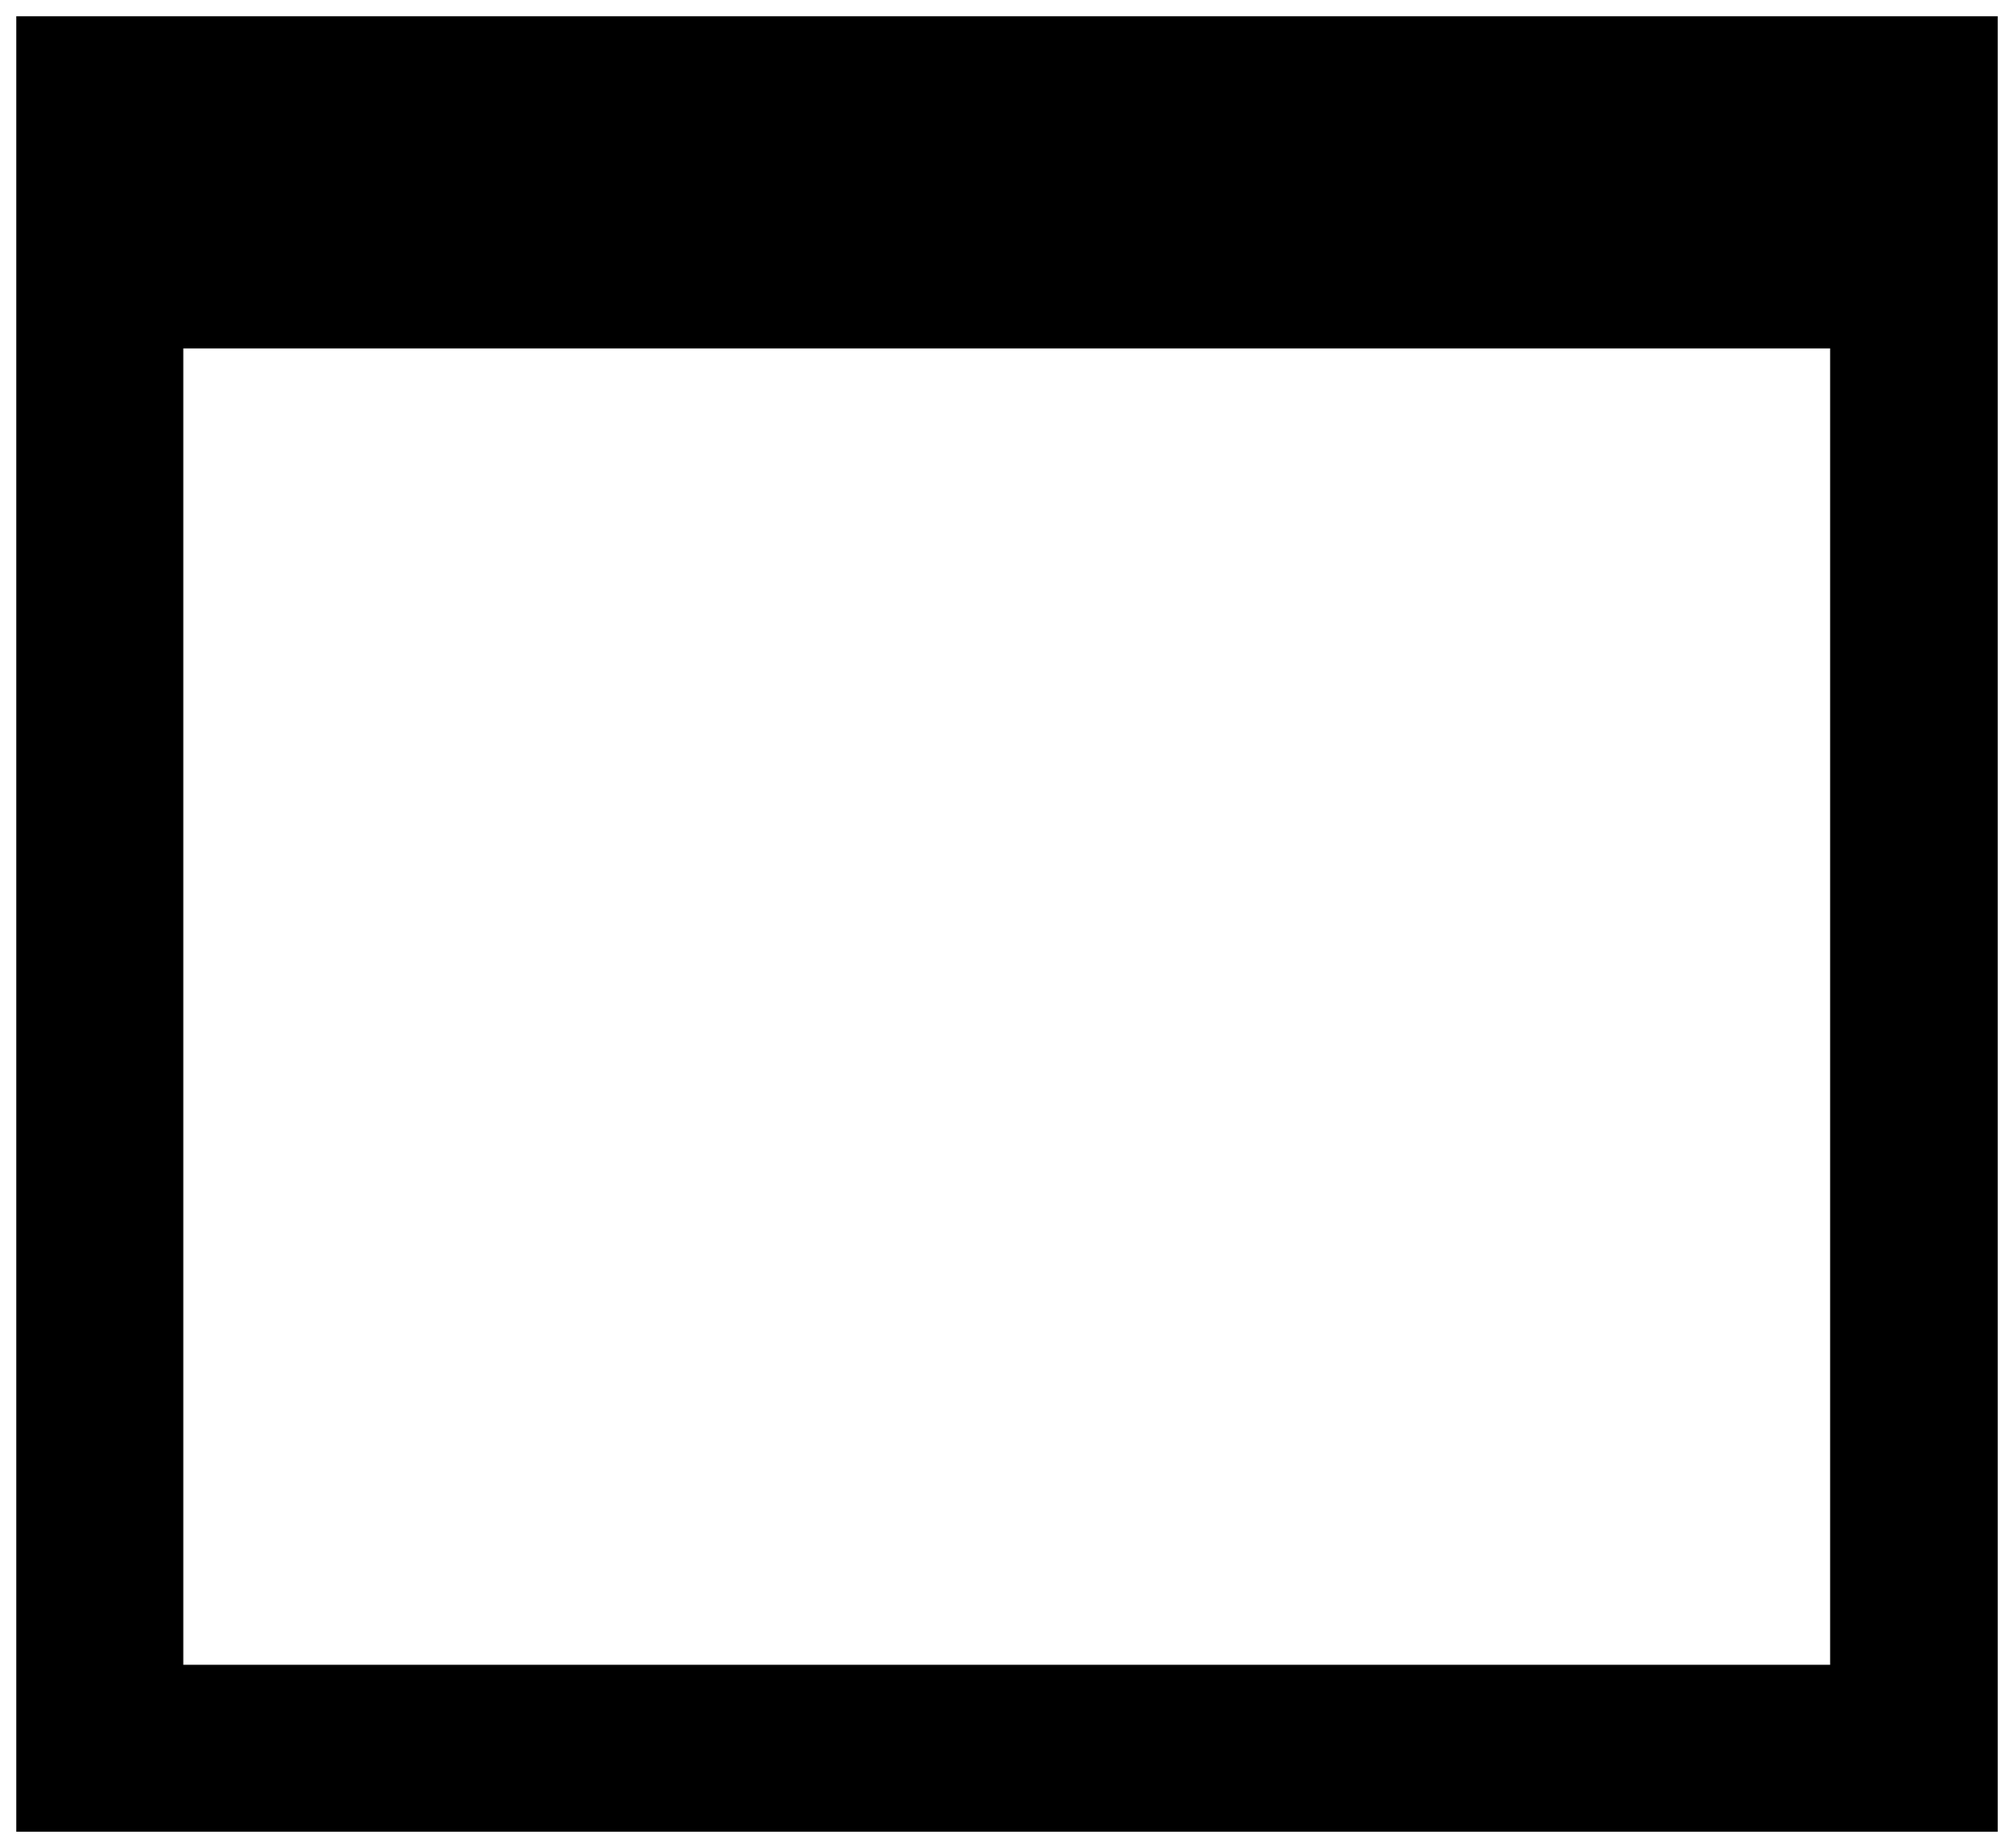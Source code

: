 


\begin{tikzpicture}[y=0.80pt, x=0.80pt, yscale=-1.0, xscale=1.0, inner sep=0pt, outer sep=0pt]
\begin{scope}[shift={(100.0,1604.0)},nonzero rule]
  \path[draw=.,fill=.,line width=1.600pt] (1792.0,224.0) --
    (256.0,224.0) -- (256.0,-1184.0) -- (1792.0,-1184.0) --
    (1792.0,224.0) -- cycle(1664.0,96.0) -- (1664.0,-928.0) --
    (384.0,-928.0) -- (384.0,96.0) -- (1664.0,96.0) -- cycle;
\end{scope}

\end{tikzpicture}

